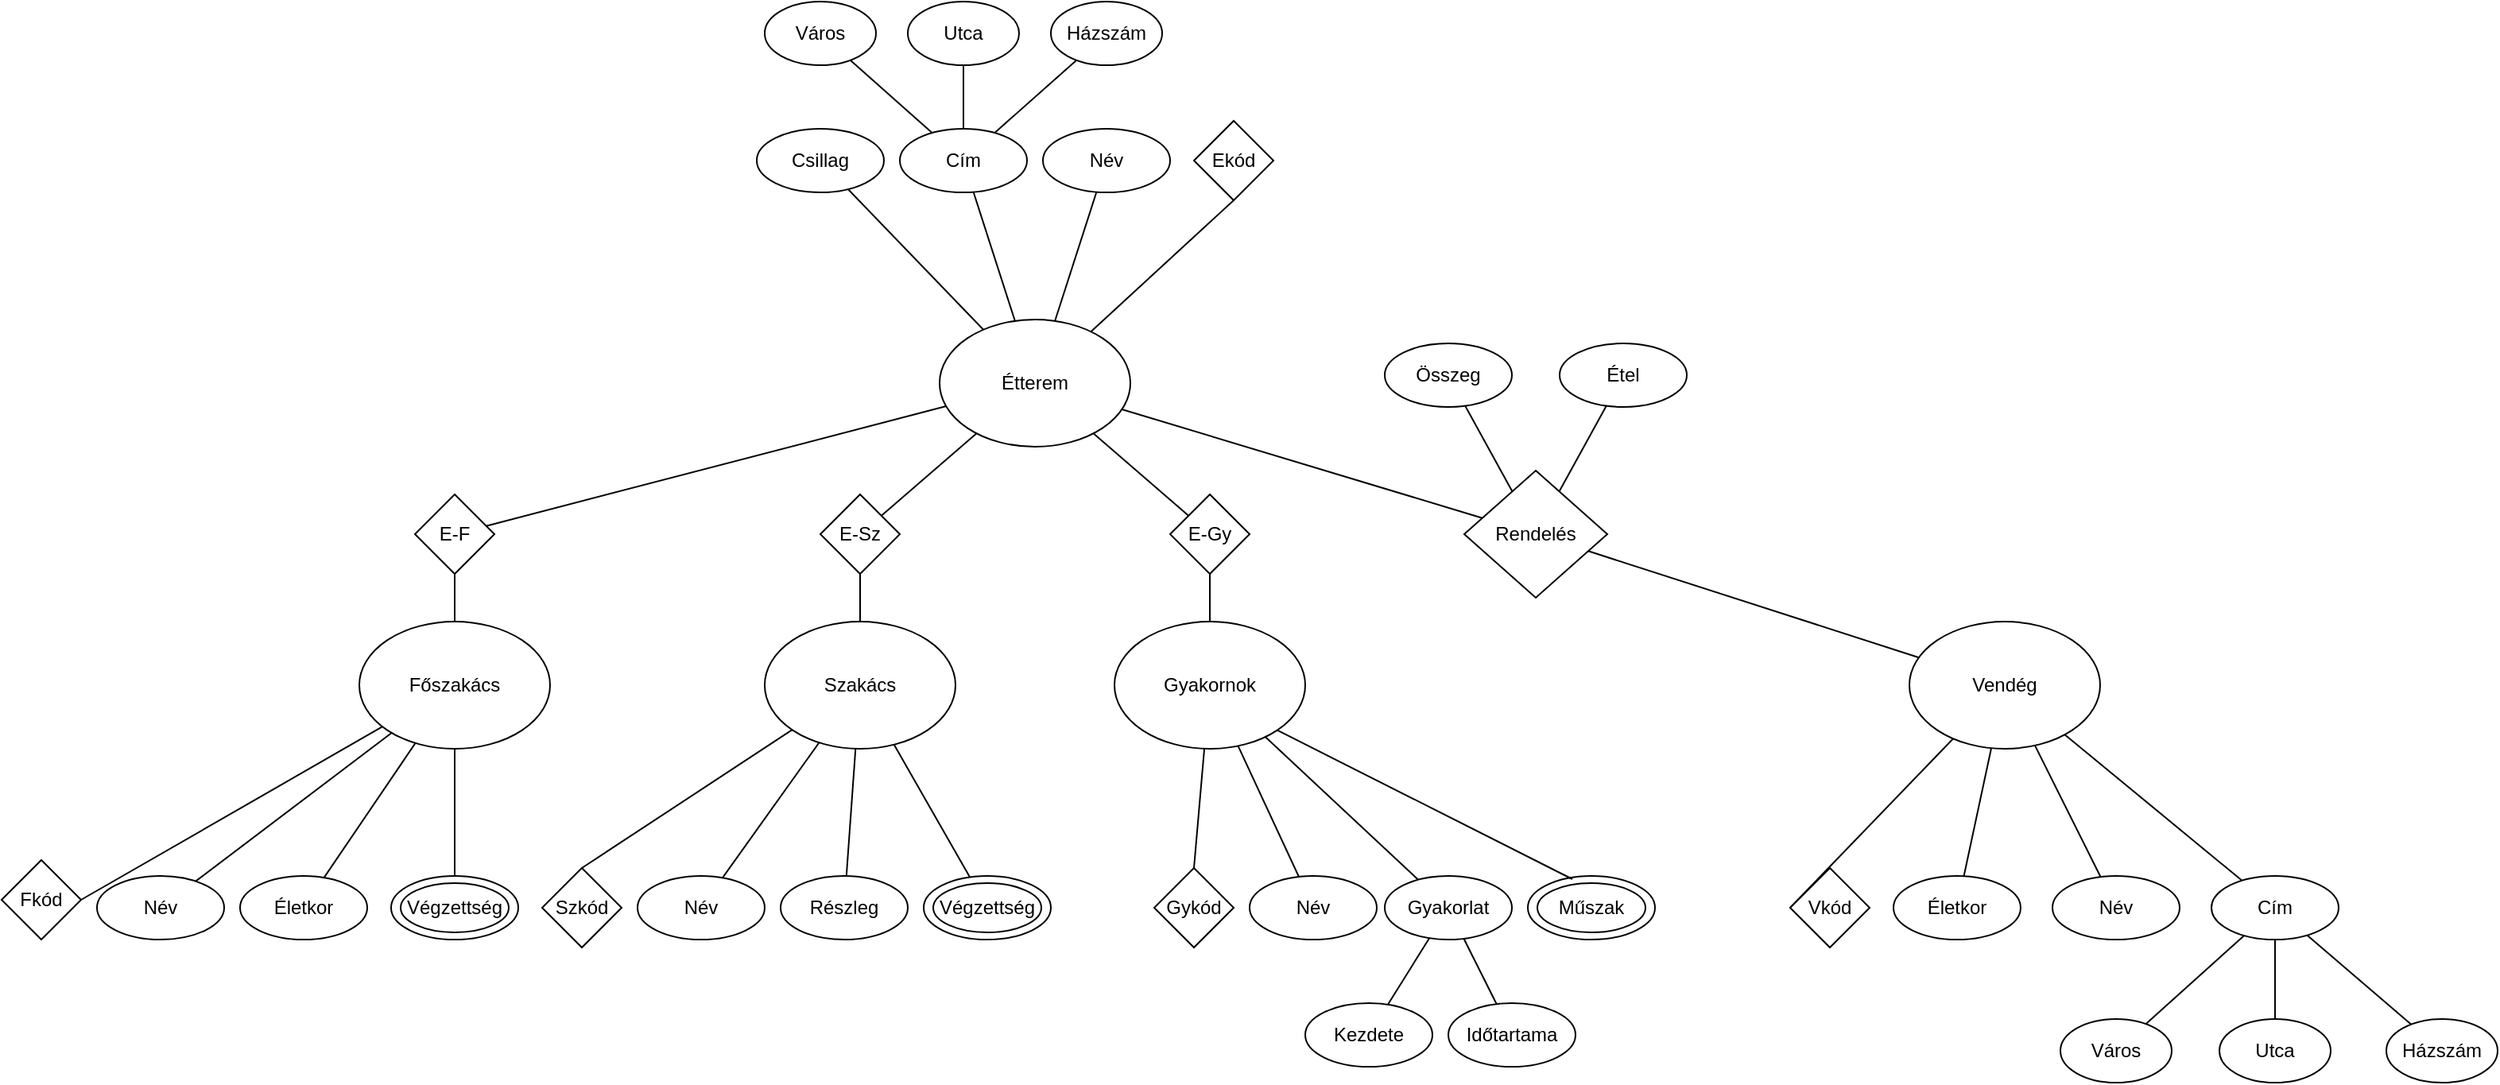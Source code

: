 <mxfile version="28.2.7">
  <diagram name="Page-1" id="Hzg7fF5g9VaJtQzs5xHZ">
    <mxGraphModel dx="3220" dy="660" grid="1" gridSize="10" guides="1" tooltips="1" connect="1" arrows="1" fold="1" page="1" pageScale="1" pageWidth="2000" pageHeight="1500" math="0" shadow="0">
      <root>
        <mxCell id="0" />
        <mxCell id="1" parent="0" />
        <mxCell id="foszakacs" value="Főszakács" style="ellipse;whiteSpace=wrap;html=1;" parent="1" vertex="1">
          <mxGeometry x="65" y="560" width="120" height="80" as="geometry" />
        </mxCell>
        <mxCell id="fname" value="Név" style="ellipse;whiteSpace=wrap;html=1;" parent="1" vertex="1">
          <mxGeometry x="-100" y="720" width="80" height="40" as="geometry" />
        </mxCell>
        <mxCell id="feletkor" value="Életkor" style="ellipse;whiteSpace=wrap;html=1;" parent="1" vertex="1">
          <mxGeometry x="-10" y="720" width="80" height="40" as="geometry" />
        </mxCell>
        <mxCell id="fvegzettseg" value="Végzettség" style="ellipse;whiteSpace=wrap;html=1;" parent="1" vertex="1">
          <mxGeometry x="85" y="720" width="80" height="40" as="geometry" />
        </mxCell>
        <mxCell id="zkrP-0B_sDuDzGNGoSR0-1" style="endArrow=none;exitX=1;exitY=0.5;exitDx=0;exitDy=0;" parent="1" source="zkrP-0B_sDuDzGNGoSR0-44" target="foszakacs" edge="1">
          <mxGeometry relative="1" as="geometry" />
        </mxCell>
        <mxCell id="zkrP-0B_sDuDzGNGoSR0-2" style="endArrow=none;" parent="1" source="fname" target="foszakacs" edge="1">
          <mxGeometry relative="1" as="geometry" />
        </mxCell>
        <mxCell id="zkrP-0B_sDuDzGNGoSR0-3" style="endArrow=none;" parent="1" source="feletkor" target="foszakacs" edge="1">
          <mxGeometry relative="1" as="geometry" />
        </mxCell>
        <mxCell id="zkrP-0B_sDuDzGNGoSR0-4" style="endArrow=none;" parent="1" source="fvegzettseg" target="foszakacs" edge="1">
          <mxGeometry relative="1" as="geometry" />
        </mxCell>
        <mxCell id="etterem" value="Étterem" style="ellipse;whiteSpace=wrap;html=1;" parent="1" vertex="1">
          <mxGeometry x="430" y="370" width="120" height="80" as="geometry" />
        </mxCell>
        <mxCell id="enev" value="Név" style="ellipse;whiteSpace=wrap;html=1;" parent="1" vertex="1">
          <mxGeometry x="495" y="250" width="80" height="40" as="geometry" />
        </mxCell>
        <mxCell id="ecim" value="Cím" style="ellipse;whiteSpace=wrap;html=1;" parent="1" vertex="1">
          <mxGeometry x="405" y="250" width="80" height="40" as="geometry" />
        </mxCell>
        <mxCell id="ecsillag" value="Csillag" style="ellipse;whiteSpace=wrap;html=1;" parent="1" vertex="1">
          <mxGeometry x="315" y="250" width="80" height="40" as="geometry" />
        </mxCell>
        <mxCell id="evaros" value="Város" style="ellipse;whiteSpace=wrap;html=1;" parent="1" vertex="1">
          <mxGeometry x="320" y="170" width="70" height="40" as="geometry" />
        </mxCell>
        <mxCell id="eutca" value="Utca" style="ellipse;whiteSpace=wrap;html=1;" parent="1" vertex="1">
          <mxGeometry x="410" y="170" width="70" height="40" as="geometry" />
        </mxCell>
        <mxCell id="ehazszam" value="Házszám" style="ellipse;whiteSpace=wrap;html=1;" parent="1" vertex="1">
          <mxGeometry x="500" y="170" width="70" height="40" as="geometry" />
        </mxCell>
        <mxCell id="zkrP-0B_sDuDzGNGoSR0-5" style="endArrow=none;exitX=0.5;exitY=1;exitDx=0;exitDy=0;" parent="1" source="zkrP-0B_sDuDzGNGoSR0-47" target="etterem" edge="1">
          <mxGeometry relative="1" as="geometry" />
        </mxCell>
        <mxCell id="zkrP-0B_sDuDzGNGoSR0-6" style="endArrow=none;" parent="1" source="enev" target="etterem" edge="1">
          <mxGeometry relative="1" as="geometry" />
        </mxCell>
        <mxCell id="zkrP-0B_sDuDzGNGoSR0-7" style="endArrow=none;" parent="1" source="ecim" target="etterem" edge="1">
          <mxGeometry relative="1" as="geometry" />
        </mxCell>
        <mxCell id="zkrP-0B_sDuDzGNGoSR0-8" style="endArrow=none;" parent="1" source="ecsillag" target="etterem" edge="1">
          <mxGeometry relative="1" as="geometry" />
        </mxCell>
        <mxCell id="zkrP-0B_sDuDzGNGoSR0-9" style="endArrow=none;" parent="1" source="evaros" target="ecim" edge="1">
          <mxGeometry relative="1" as="geometry" />
        </mxCell>
        <mxCell id="zkrP-0B_sDuDzGNGoSR0-10" style="endArrow=none;" parent="1" source="eutca" target="ecim" edge="1">
          <mxGeometry relative="1" as="geometry" />
        </mxCell>
        <mxCell id="zkrP-0B_sDuDzGNGoSR0-11" style="endArrow=none;" parent="1" source="ehazszam" target="ecim" edge="1">
          <mxGeometry relative="1" as="geometry" />
        </mxCell>
        <mxCell id="e_f" value="E-F" style="rhombus;whiteSpace=wrap;html=1;" parent="1" vertex="1">
          <mxGeometry x="100" y="480" width="50" height="50" as="geometry" />
        </mxCell>
        <mxCell id="zkrP-0B_sDuDzGNGoSR0-12" style="endArrow=none;" parent="1" source="foszakacs" target="e_f" edge="1">
          <mxGeometry relative="1" as="geometry" />
        </mxCell>
        <mxCell id="zkrP-0B_sDuDzGNGoSR0-13" style="endArrow=none;" parent="1" source="e_f" target="etterem" edge="1">
          <mxGeometry relative="1" as="geometry" />
        </mxCell>
        <mxCell id="szakacs" value="Szakács" style="ellipse;whiteSpace=wrap;html=1;" parent="1" vertex="1">
          <mxGeometry x="320" y="560" width="120" height="80" as="geometry" />
        </mxCell>
        <mxCell id="sznev" value="Név" style="ellipse;whiteSpace=wrap;html=1;" parent="1" vertex="1">
          <mxGeometry x="240" y="720" width="80" height="40" as="geometry" />
        </mxCell>
        <mxCell id="szreszleg" value="Részleg" style="ellipse;whiteSpace=wrap;html=1;" parent="1" vertex="1">
          <mxGeometry x="330" y="720" width="80" height="40" as="geometry" />
        </mxCell>
        <mxCell id="szvegz" value="Végzettség" style="ellipse;whiteSpace=wrap;html=1;" parent="1" vertex="1">
          <mxGeometry x="420" y="720" width="80" height="40" as="geometry" />
        </mxCell>
        <mxCell id="zkrP-0B_sDuDzGNGoSR0-14" style="endArrow=none;exitX=0.5;exitY=0;exitDx=0;exitDy=0;" parent="1" source="zkrP-0B_sDuDzGNGoSR0-45" target="szakacs" edge="1">
          <mxGeometry relative="1" as="geometry" />
        </mxCell>
        <mxCell id="zkrP-0B_sDuDzGNGoSR0-15" style="endArrow=none;" parent="1" source="sznev" target="szakacs" edge="1">
          <mxGeometry relative="1" as="geometry" />
        </mxCell>
        <mxCell id="zkrP-0B_sDuDzGNGoSR0-16" style="endArrow=none;" parent="1" source="szreszleg" target="szakacs" edge="1">
          <mxGeometry relative="1" as="geometry" />
        </mxCell>
        <mxCell id="zkrP-0B_sDuDzGNGoSR0-17" style="endArrow=none;" parent="1" source="szvegz" target="szakacs" edge="1">
          <mxGeometry relative="1" as="geometry" />
        </mxCell>
        <mxCell id="e_sz" value="E-Sz" style="rhombus;whiteSpace=wrap;html=1;" parent="1" vertex="1">
          <mxGeometry x="355" y="480" width="50" height="50" as="geometry" />
        </mxCell>
        <mxCell id="zkrP-0B_sDuDzGNGoSR0-18" style="endArrow=none;" parent="1" source="etterem" target="e_sz" edge="1">
          <mxGeometry relative="1" as="geometry" />
        </mxCell>
        <mxCell id="zkrP-0B_sDuDzGNGoSR0-19" style="endArrow=none;" parent="1" source="e_sz" target="szakacs" edge="1">
          <mxGeometry relative="1" as="geometry" />
        </mxCell>
        <mxCell id="gyakor" value="Gyakornok" style="ellipse;whiteSpace=wrap;html=1;" parent="1" vertex="1">
          <mxGeometry x="540" y="560" width="120" height="80" as="geometry" />
        </mxCell>
        <mxCell id="gynev" value="Név" style="ellipse;whiteSpace=wrap;html=1;" parent="1" vertex="1">
          <mxGeometry x="625" y="720" width="80" height="40" as="geometry" />
        </mxCell>
        <mxCell id="gygyak" value="Gyakorlat" style="ellipse;whiteSpace=wrap;html=1;" parent="1" vertex="1">
          <mxGeometry x="710" y="720" width="80" height="40" as="geometry" />
        </mxCell>
        <mxCell id="gykezdet" value="Kezdete" style="ellipse;whiteSpace=wrap;html=1;" parent="1" vertex="1">
          <mxGeometry x="660" y="800" width="80" height="40" as="geometry" />
        </mxCell>
        <mxCell id="gyidoszak" value="Időtartama" style="ellipse;whiteSpace=wrap;html=1;" parent="1" vertex="1">
          <mxGeometry x="750" y="800" width="80" height="40" as="geometry" />
        </mxCell>
        <mxCell id="zkrP-0B_sDuDzGNGoSR0-20" style="endArrow=none;exitX=0.5;exitY=0;exitDx=0;exitDy=0;" parent="1" source="zkrP-0B_sDuDzGNGoSR0-46" target="gyakor" edge="1">
          <mxGeometry relative="1" as="geometry" />
        </mxCell>
        <mxCell id="zkrP-0B_sDuDzGNGoSR0-21" style="endArrow=none;" parent="1" source="gynev" target="gyakor" edge="1">
          <mxGeometry relative="1" as="geometry" />
        </mxCell>
        <mxCell id="zkrP-0B_sDuDzGNGoSR0-22" style="endArrow=none;" parent="1" source="gygyak" target="gyakor" edge="1">
          <mxGeometry relative="1" as="geometry" />
        </mxCell>
        <mxCell id="zkrP-0B_sDuDzGNGoSR0-23" style="endArrow=none;" parent="1" source="gykezdet" target="gygyak" edge="1">
          <mxGeometry relative="1" as="geometry" />
        </mxCell>
        <mxCell id="zkrP-0B_sDuDzGNGoSR0-24" style="endArrow=none;" parent="1" source="gyidoszak" target="gygyak" edge="1">
          <mxGeometry relative="1" as="geometry" />
        </mxCell>
        <mxCell id="e_gy" value="E-Gy" style="rhombus;whiteSpace=wrap;html=1;" parent="1" vertex="1">
          <mxGeometry x="575" y="480" width="50" height="50" as="geometry" />
        </mxCell>
        <mxCell id="zkrP-0B_sDuDzGNGoSR0-25" style="endArrow=none;" parent="1" source="etterem" target="e_gy" edge="1">
          <mxGeometry relative="1" as="geometry" />
        </mxCell>
        <mxCell id="zkrP-0B_sDuDzGNGoSR0-26" style="endArrow=none;" parent="1" source="e_gy" target="gyakor" edge="1">
          <mxGeometry relative="1" as="geometry" />
        </mxCell>
        <mxCell id="vendeg" value="Vendég" style="ellipse;whiteSpace=wrap;html=1;" parent="1" vertex="1">
          <mxGeometry x="1040" y="560" width="120" height="80" as="geometry" />
        </mxCell>
        <mxCell id="vnev" value="Név" style="ellipse;whiteSpace=wrap;html=1;" parent="1" vertex="1">
          <mxGeometry x="1130" y="720" width="80" height="40" as="geometry" />
        </mxCell>
        <mxCell id="veletkor" value="Életkor" style="ellipse;whiteSpace=wrap;html=1;" parent="1" vertex="1">
          <mxGeometry x="1030" y="720" width="80" height="40" as="geometry" />
        </mxCell>
        <mxCell id="vcim" value="Cím" style="ellipse;whiteSpace=wrap;html=1;" parent="1" vertex="1">
          <mxGeometry x="1230" y="720" width="80" height="40" as="geometry" />
        </mxCell>
        <mxCell id="vvaros" value="Város" style="ellipse;whiteSpace=wrap;html=1;" parent="1" vertex="1">
          <mxGeometry x="1135" y="810" width="70" height="40" as="geometry" />
        </mxCell>
        <mxCell id="vutca" value="Utca" style="ellipse;whiteSpace=wrap;html=1;" parent="1" vertex="1">
          <mxGeometry x="1235" y="810" width="70" height="40" as="geometry" />
        </mxCell>
        <mxCell id="vhazszam" value="Házszám" style="ellipse;whiteSpace=wrap;html=1;" parent="1" vertex="1">
          <mxGeometry x="1340" y="810" width="70" height="40" as="geometry" />
        </mxCell>
        <mxCell id="zkrP-0B_sDuDzGNGoSR0-27" style="endArrow=none;exitX=0;exitY=0.5;exitDx=0;exitDy=0;" parent="1" source="zkrP-0B_sDuDzGNGoSR0-48" target="vendeg" edge="1">
          <mxGeometry relative="1" as="geometry" />
        </mxCell>
        <mxCell id="zkrP-0B_sDuDzGNGoSR0-28" style="endArrow=none;" parent="1" source="vnev" target="vendeg" edge="1">
          <mxGeometry relative="1" as="geometry" />
        </mxCell>
        <mxCell id="zkrP-0B_sDuDzGNGoSR0-29" style="endArrow=none;" parent="1" source="veletkor" target="vendeg" edge="1">
          <mxGeometry relative="1" as="geometry" />
        </mxCell>
        <mxCell id="zkrP-0B_sDuDzGNGoSR0-30" style="endArrow=none;" parent="1" source="vcim" target="vendeg" edge="1">
          <mxGeometry relative="1" as="geometry" />
        </mxCell>
        <mxCell id="zkrP-0B_sDuDzGNGoSR0-31" style="endArrow=none;" parent="1" source="vvaros" target="vcim" edge="1">
          <mxGeometry relative="1" as="geometry" />
        </mxCell>
        <mxCell id="zkrP-0B_sDuDzGNGoSR0-32" style="endArrow=none;" parent="1" source="vutca" target="vcim" edge="1">
          <mxGeometry relative="1" as="geometry" />
        </mxCell>
        <mxCell id="zkrP-0B_sDuDzGNGoSR0-33" style="endArrow=none;" parent="1" source="vhazszam" target="vcim" edge="1">
          <mxGeometry relative="1" as="geometry" />
        </mxCell>
        <mxCell id="rendeles" value="Rendelés" style="rhombus;whiteSpace=wrap;html=1;" parent="1" vertex="1">
          <mxGeometry x="760" y="465" width="90" height="80" as="geometry" />
        </mxCell>
        <mxCell id="osszeg" value="Összeg" style="ellipse;whiteSpace=wrap;html=1;" parent="1" vertex="1">
          <mxGeometry x="710" y="385" width="80" height="40" as="geometry" />
        </mxCell>
        <mxCell id="rend_etel" value="Étel" style="ellipse;whiteSpace=wrap;html=1;" parent="1" vertex="1">
          <mxGeometry x="820" y="385" width="80" height="40" as="geometry" />
        </mxCell>
        <mxCell id="zkrP-0B_sDuDzGNGoSR0-34" style="endArrow=none;" parent="1" source="osszeg" target="rendeles" edge="1">
          <mxGeometry relative="1" as="geometry" />
        </mxCell>
        <mxCell id="zkrP-0B_sDuDzGNGoSR0-35" style="endArrow=none;" parent="1" source="rend_etel" target="rendeles" edge="1">
          <mxGeometry relative="1" as="geometry" />
        </mxCell>
        <mxCell id="zkrP-0B_sDuDzGNGoSR0-36" style="endArrow=none;" parent="1" source="rendeles" target="etterem" edge="1">
          <mxGeometry relative="1" as="geometry" />
        </mxCell>
        <mxCell id="zkrP-0B_sDuDzGNGoSR0-37" style="endArrow=none;" parent="1" source="rendeles" target="vendeg" edge="1">
          <mxGeometry relative="1" as="geometry" />
        </mxCell>
        <mxCell id="zkrP-0B_sDuDzGNGoSR0-38" value="Műszak" style="ellipse;whiteSpace=wrap;html=1;perimeterSpacing=0;fillStyle=solid;" parent="1" vertex="1">
          <mxGeometry x="800" y="720" width="80" height="40" as="geometry" />
        </mxCell>
        <mxCell id="zkrP-0B_sDuDzGNGoSR0-39" style="endArrow=none;entryX=1;entryY=1;entryDx=0;entryDy=0;" parent="1" target="gyakor" edge="1">
          <mxGeometry relative="1" as="geometry">
            <mxPoint x="828" y="722" as="sourcePoint" />
            <mxPoint x="740" y="640" as="targetPoint" />
          </mxGeometry>
        </mxCell>
        <mxCell id="zkrP-0B_sDuDzGNGoSR0-41" value="" style="ellipse;whiteSpace=wrap;html=1;fillColor=none;fontSize=11;" parent="1" vertex="1">
          <mxGeometry x="91" y="724.5" width="68" height="31" as="geometry" />
        </mxCell>
        <mxCell id="zkrP-0B_sDuDzGNGoSR0-42" value="" style="ellipse;whiteSpace=wrap;html=1;fillColor=none;fontSize=11;" parent="1" vertex="1">
          <mxGeometry x="426" y="724.5" width="68" height="31" as="geometry" />
        </mxCell>
        <mxCell id="zkrP-0B_sDuDzGNGoSR0-43" value="" style="ellipse;whiteSpace=wrap;html=1;fillColor=none;fontSize=11;" parent="1" vertex="1">
          <mxGeometry x="806" y="724.5" width="68" height="31" as="geometry" />
        </mxCell>
        <mxCell id="zkrP-0B_sDuDzGNGoSR0-44" value="Fkód" style="rhombus;whiteSpace=wrap;html=1;" parent="1" vertex="1">
          <mxGeometry x="-160" y="710" width="50" height="50" as="geometry" />
        </mxCell>
        <mxCell id="zkrP-0B_sDuDzGNGoSR0-45" value="Szkód" style="rhombus;whiteSpace=wrap;html=1;" parent="1" vertex="1">
          <mxGeometry x="180" y="715" width="50" height="50" as="geometry" />
        </mxCell>
        <mxCell id="zkrP-0B_sDuDzGNGoSR0-46" value="Gykód" style="rhombus;whiteSpace=wrap;html=1;" parent="1" vertex="1">
          <mxGeometry x="565" y="715" width="50" height="50" as="geometry" />
        </mxCell>
        <mxCell id="zkrP-0B_sDuDzGNGoSR0-47" value="Ekód" style="rhombus;whiteSpace=wrap;html=1;" parent="1" vertex="1">
          <mxGeometry x="590" y="245" width="50" height="50" as="geometry" />
        </mxCell>
        <mxCell id="zkrP-0B_sDuDzGNGoSR0-48" value="Vkód" style="rhombus;whiteSpace=wrap;html=1;" parent="1" vertex="1">
          <mxGeometry x="965" y="715" width="50" height="50" as="geometry" />
        </mxCell>
      </root>
    </mxGraphModel>
  </diagram>
</mxfile>
